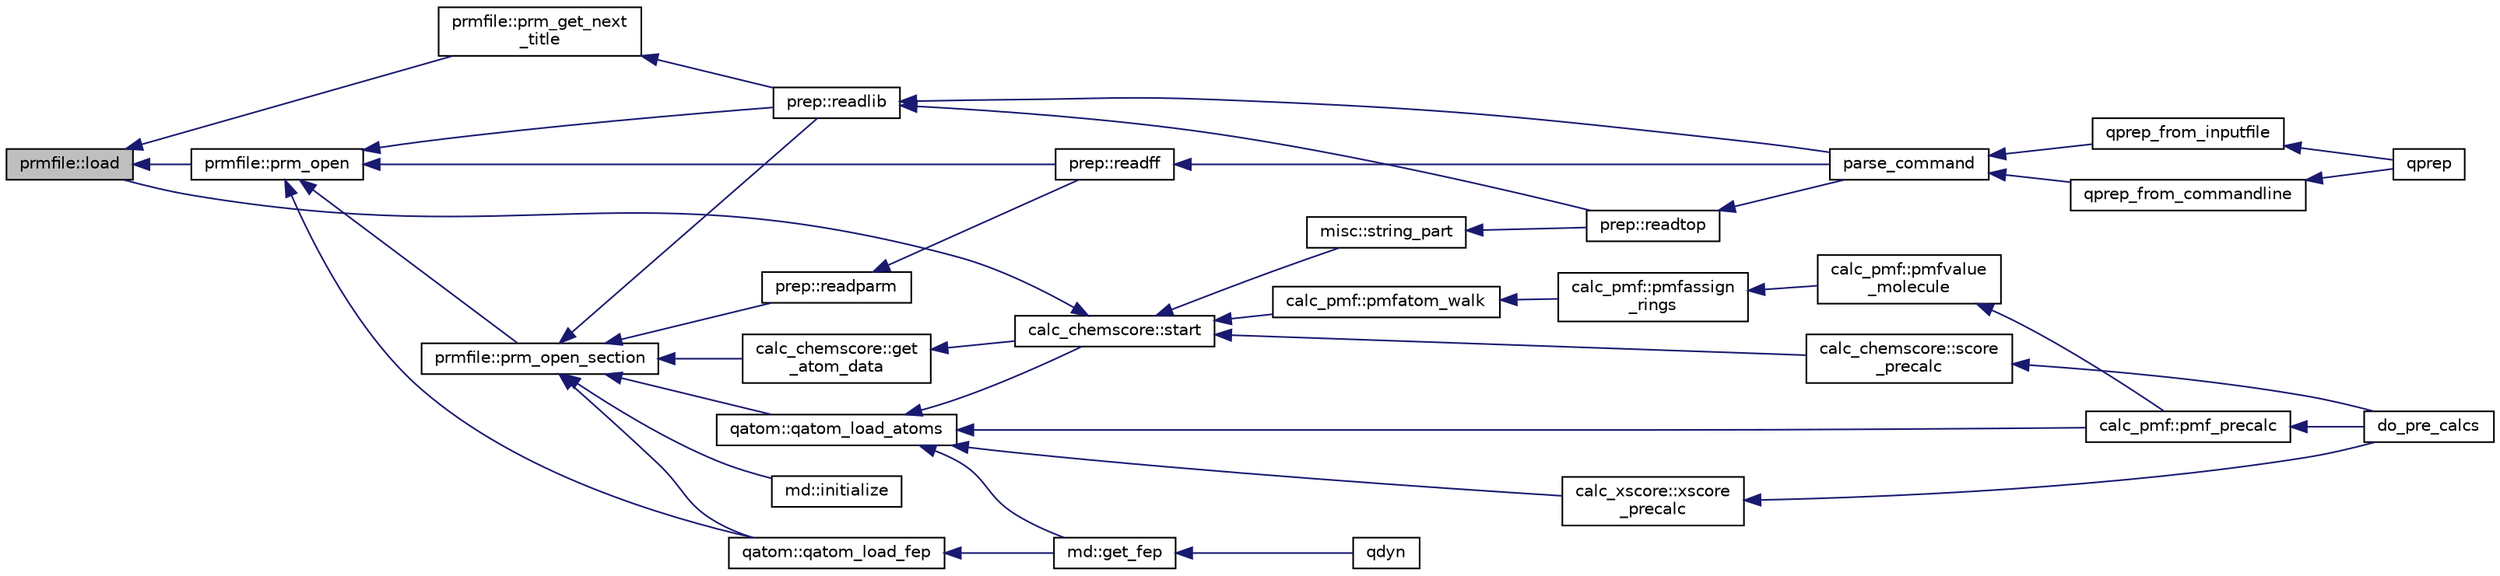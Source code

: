 digraph "prmfile::load"
{
  edge [fontname="Helvetica",fontsize="10",labelfontname="Helvetica",labelfontsize="10"];
  node [fontname="Helvetica",fontsize="10",shape=record];
  rankdir="LR";
  Node1 [label="prmfile::load",height=0.2,width=0.4,color="black", fillcolor="grey75", style="filled" fontcolor="black"];
  Node1 -> Node2 [dir="back",color="midnightblue",fontsize="10",style="solid"];
  Node2 [label="prmfile::prm_get_next\l_title",height=0.2,width=0.4,color="black", fillcolor="white", style="filled",URL="$classprmfile.html#a3fcf260c284cd4ec7be00bb24b37b8a2"];
  Node2 -> Node3 [dir="back",color="midnightblue",fontsize="10",style="solid"];
  Node3 [label="prep::readlib",height=0.2,width=0.4,color="black", fillcolor="white", style="filled",URL="$classprep.html#a5416ced67e818030602fa86ed687ac6b"];
  Node3 -> Node4 [dir="back",color="midnightblue",fontsize="10",style="solid"];
  Node4 [label="parse_command",height=0.2,width=0.4,color="black", fillcolor="white", style="filled",URL="$qprep_8f90.html#add7d58759b8d0826b87051647135e024"];
  Node4 -> Node5 [dir="back",color="midnightblue",fontsize="10",style="solid"];
  Node5 [label="qprep_from_commandline",height=0.2,width=0.4,color="black", fillcolor="white", style="filled",URL="$qprep_8f90.html#a509741b66578d6d76b269d0f98128910"];
  Node5 -> Node6 [dir="back",color="midnightblue",fontsize="10",style="solid"];
  Node6 [label="qprep",height=0.2,width=0.4,color="black", fillcolor="white", style="filled",URL="$qprep_8f90.html#a252292cf2c64796a48ab29aae4920d15"];
  Node4 -> Node7 [dir="back",color="midnightblue",fontsize="10",style="solid"];
  Node7 [label="qprep_from_inputfile",height=0.2,width=0.4,color="black", fillcolor="white", style="filled",URL="$qprep_8f90.html#aae7f6285ebd5705125725dcda622efd5"];
  Node7 -> Node6 [dir="back",color="midnightblue",fontsize="10",style="solid"];
  Node3 -> Node8 [dir="back",color="midnightblue",fontsize="10",style="solid"];
  Node8 [label="prep::readtop",height=0.2,width=0.4,color="black", fillcolor="white", style="filled",URL="$classprep.html#a59d775f3eb60a2041f8a27c882d3bc70"];
  Node8 -> Node4 [dir="back",color="midnightblue",fontsize="10",style="solid"];
  Node1 -> Node9 [dir="back",color="midnightblue",fontsize="10",style="solid"];
  Node9 [label="prmfile::prm_open",height=0.2,width=0.4,color="black", fillcolor="white", style="filled",URL="$classprmfile.html#a6b78c5340e15c981cec460e03a76b440"];
  Node9 -> Node3 [dir="back",color="midnightblue",fontsize="10",style="solid"];
  Node9 -> Node10 [dir="back",color="midnightblue",fontsize="10",style="solid"];
  Node10 [label="prep::readff",height=0.2,width=0.4,color="black", fillcolor="white", style="filled",URL="$classprep.html#a266a5e1af478996cb0484355015fbd31"];
  Node10 -> Node4 [dir="back",color="midnightblue",fontsize="10",style="solid"];
  Node9 -> Node11 [dir="back",color="midnightblue",fontsize="10",style="solid"];
  Node11 [label="prmfile::prm_open_section",height=0.2,width=0.4,color="black", fillcolor="white", style="filled",URL="$classprmfile.html#a1507dcebf8d6f53a6493b1e63d9c9387"];
  Node11 -> Node12 [dir="back",color="midnightblue",fontsize="10",style="solid"];
  Node12 [label="calc_chemscore::get\l_atom_data",height=0.2,width=0.4,color="black", fillcolor="white", style="filled",URL="$classcalc__chemscore.html#a4f53ad3d13e7c23d47c94a6a882e6bd8"];
  Node12 -> Node13 [dir="back",color="midnightblue",fontsize="10",style="solid"];
  Node13 [label="calc_chemscore::start",height=0.2,width=0.4,color="black", fillcolor="white", style="filled",URL="$classcalc__chemscore.html#af43d8e5ae35fc5fd588eae032d48cb51"];
  Node13 -> Node1 [dir="back",color="midnightblue",fontsize="10",style="solid"];
  Node13 -> Node14 [dir="back",color="midnightblue",fontsize="10",style="solid"];
  Node14 [label="calc_pmf::pmfatom_walk",height=0.2,width=0.4,color="black", fillcolor="white", style="filled",URL="$classcalc__pmf.html#a589d5b6b9d660657938509169a92ac1c"];
  Node14 -> Node15 [dir="back",color="midnightblue",fontsize="10",style="solid"];
  Node15 [label="calc_pmf::pmfassign\l_rings",height=0.2,width=0.4,color="black", fillcolor="white", style="filled",URL="$classcalc__pmf.html#a75f05266f8b9955425ea1f6b730cf820"];
  Node15 -> Node16 [dir="back",color="midnightblue",fontsize="10",style="solid"];
  Node16 [label="calc_pmf::pmfvalue\l_molecule",height=0.2,width=0.4,color="black", fillcolor="white", style="filled",URL="$classcalc__pmf.html#ac556c87ce39732c2e96def3d32dd211f"];
  Node16 -> Node17 [dir="back",color="midnightblue",fontsize="10",style="solid"];
  Node17 [label="calc_pmf::pmf_precalc",height=0.2,width=0.4,color="black", fillcolor="white", style="filled",URL="$classcalc__pmf.html#a15f551fc2681bc20e67c32c26f0e6213"];
  Node17 -> Node18 [dir="back",color="midnightblue",fontsize="10",style="solid"];
  Node18 [label="do_pre_calcs",height=0.2,width=0.4,color="black", fillcolor="white", style="filled",URL="$qcalc_8f90.html#a6de35d783d8e2c1ffead6a9dbf61ebb6"];
  Node13 -> Node19 [dir="back",color="midnightblue",fontsize="10",style="solid"];
  Node19 [label="calc_chemscore::score\l_precalc",height=0.2,width=0.4,color="black", fillcolor="white", style="filled",URL="$classcalc__chemscore.html#a1dbdeb7c4eb3b9068a041f3b08224417"];
  Node19 -> Node18 [dir="back",color="midnightblue",fontsize="10",style="solid"];
  Node13 -> Node20 [dir="back",color="midnightblue",fontsize="10",style="solid"];
  Node20 [label="misc::string_part",height=0.2,width=0.4,color="black", fillcolor="white", style="filled",URL="$classmisc.html#abe9cbcff4722ab41cde9244e8feeb31f"];
  Node20 -> Node8 [dir="back",color="midnightblue",fontsize="10",style="solid"];
  Node11 -> Node21 [dir="back",color="midnightblue",fontsize="10",style="solid"];
  Node21 [label="md::initialize",height=0.2,width=0.4,color="black", fillcolor="white", style="filled",URL="$classmd.html#acecdfbb85340e13040d34a2544d7c4c5"];
  Node11 -> Node3 [dir="back",color="midnightblue",fontsize="10",style="solid"];
  Node11 -> Node22 [dir="back",color="midnightblue",fontsize="10",style="solid"];
  Node22 [label="prep::readparm",height=0.2,width=0.4,color="black", fillcolor="white", style="filled",URL="$classprep.html#a95a57c9975f303d860e25611bb7a14ad"];
  Node22 -> Node10 [dir="back",color="midnightblue",fontsize="10",style="solid"];
  Node11 -> Node23 [dir="back",color="midnightblue",fontsize="10",style="solid"];
  Node23 [label="qatom::qatom_load_atoms",height=0.2,width=0.4,color="black", fillcolor="white", style="filled",URL="$classqatom.html#a00e760eda3603bb0bd51f6f84a4e5c9b"];
  Node23 -> Node13 [dir="back",color="midnightblue",fontsize="10",style="solid"];
  Node23 -> Node17 [dir="back",color="midnightblue",fontsize="10",style="solid"];
  Node23 -> Node24 [dir="back",color="midnightblue",fontsize="10",style="solid"];
  Node24 [label="calc_xscore::xscore\l_precalc",height=0.2,width=0.4,color="black", fillcolor="white", style="filled",URL="$classcalc__xscore.html#a1dd20b02356cb3c99283799d1030d1ba"];
  Node24 -> Node18 [dir="back",color="midnightblue",fontsize="10",style="solid"];
  Node23 -> Node25 [dir="back",color="midnightblue",fontsize="10",style="solid"];
  Node25 [label="md::get_fep",height=0.2,width=0.4,color="black", fillcolor="white", style="filled",URL="$classmd.html#a07ecde439edb4c485493261c2f3b3b7b"];
  Node25 -> Node26 [dir="back",color="midnightblue",fontsize="10",style="solid"];
  Node26 [label="qdyn",height=0.2,width=0.4,color="black", fillcolor="white", style="filled",URL="$qdyn_8f90.html#a93aa3f5a63d37164f411c008fce7e62c"];
  Node11 -> Node27 [dir="back",color="midnightblue",fontsize="10",style="solid"];
  Node27 [label="qatom::qatom_load_fep",height=0.2,width=0.4,color="black", fillcolor="white", style="filled",URL="$classqatom.html#abbf41d36e873b10c022ff757a1271b0e"];
  Node27 -> Node25 [dir="back",color="midnightblue",fontsize="10",style="solid"];
  Node9 -> Node27 [dir="back",color="midnightblue",fontsize="10",style="solid"];
}
